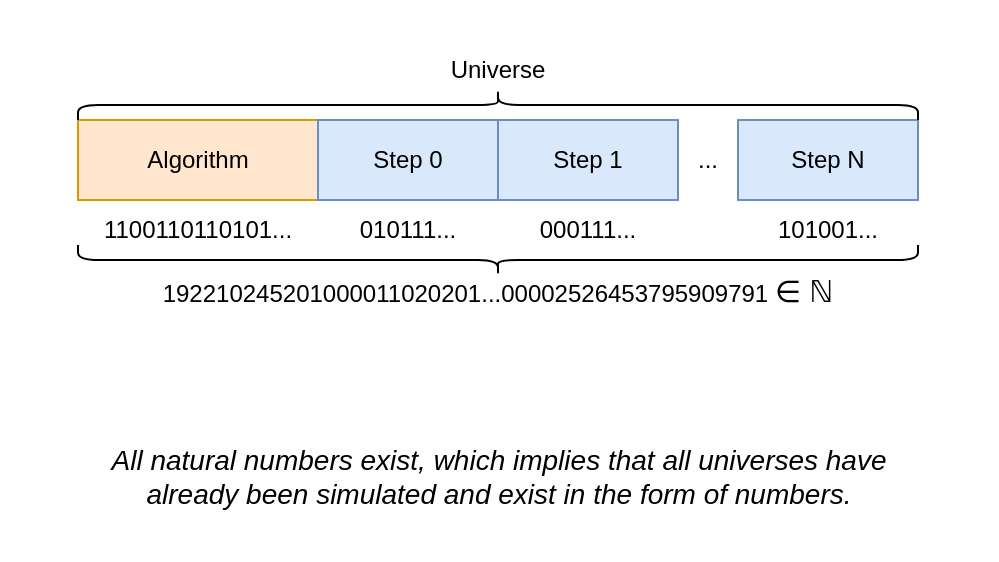 <mxfile version="20.7.4"><diagram id="2riD3-JbWSZt0VzAZHZp" name="Page-1"><mxGraphModel dx="796" dy="511" grid="1" gridSize="10" guides="1" tooltips="1" connect="1" arrows="1" fold="1" page="1" pageScale="1" pageWidth="827" pageHeight="1169" math="0" shadow="0"><root><mxCell id="0"/><mxCell id="1" parent="0"/><mxCell id="nLc23-uQMYyiLS7j9zMm-4" value="" style="rounded=0;whiteSpace=wrap;html=1;aspect=fixed;fillColor=default;glass=0;strokeColor=none;" parent="1" vertex="1"><mxGeometry x="241.11" y="300" width="497.78" height="280" as="geometry"/></mxCell><mxCell id="0R7pQaaEaHYw-Zy2l5Sx-2" value="Algorithm" style="rounded=0;whiteSpace=wrap;html=1;fillColor=#ffe6cc;strokeColor=#d79b00;" parent="1" vertex="1"><mxGeometry x="280" y="360" width="120" height="40" as="geometry"/></mxCell><mxCell id="0R7pQaaEaHYw-Zy2l5Sx-3" value="Step 0" style="rounded=0;whiteSpace=wrap;html=1;fillColor=#dae8fc;strokeColor=#6c8ebf;" parent="1" vertex="1"><mxGeometry x="400" y="360" width="90" height="40" as="geometry"/></mxCell><mxCell id="0R7pQaaEaHYw-Zy2l5Sx-4" value="Step 1" style="rounded=0;whiteSpace=wrap;html=1;fillColor=#dae8fc;strokeColor=#6c8ebf;" parent="1" vertex="1"><mxGeometry x="490" y="360" width="90" height="40" as="geometry"/></mxCell><mxCell id="0R7pQaaEaHYw-Zy2l5Sx-5" value="..." style="text;html=1;strokeColor=none;fillColor=none;align=center;verticalAlign=middle;whiteSpace=wrap;rounded=0;" parent="1" vertex="1"><mxGeometry x="580" y="360" width="30" height="40" as="geometry"/></mxCell><mxCell id="0R7pQaaEaHYw-Zy2l5Sx-6" value="Step N" style="rounded=0;whiteSpace=wrap;html=1;fillColor=#dae8fc;strokeColor=#6c8ebf;" parent="1" vertex="1"><mxGeometry x="610" y="360" width="90" height="40" as="geometry"/></mxCell><mxCell id="0R7pQaaEaHYw-Zy2l5Sx-7" value="" style="shape=curlyBracket;whiteSpace=wrap;html=1;rounded=1;rotation=90;" parent="1" vertex="1"><mxGeometry x="482.5" y="142.5" width="15" height="420" as="geometry"/></mxCell><mxCell id="0R7pQaaEaHYw-Zy2l5Sx-8" value="&lt;div&gt;Universe&lt;/div&gt;" style="text;html=1;strokeColor=none;fillColor=none;align=center;verticalAlign=middle;whiteSpace=wrap;rounded=0;" parent="1" vertex="1"><mxGeometry x="435" y="320" width="110" height="30" as="geometry"/></mxCell><mxCell id="0R7pQaaEaHYw-Zy2l5Sx-9" value="1100110110101..." style="text;html=1;strokeColor=none;fillColor=none;align=center;verticalAlign=middle;whiteSpace=wrap;rounded=0;" parent="1" vertex="1"><mxGeometry x="280" y="400" width="120" height="30" as="geometry"/></mxCell><mxCell id="0R7pQaaEaHYw-Zy2l5Sx-10" value="010111..." style="text;html=1;strokeColor=none;fillColor=none;align=center;verticalAlign=middle;whiteSpace=wrap;rounded=0;" parent="1" vertex="1"><mxGeometry x="400" y="400" width="90" height="30" as="geometry"/></mxCell><mxCell id="0R7pQaaEaHYw-Zy2l5Sx-11" value="000111..." style="text;html=1;strokeColor=none;fillColor=none;align=center;verticalAlign=middle;whiteSpace=wrap;rounded=0;" parent="1" vertex="1"><mxGeometry x="490" y="400" width="90" height="30" as="geometry"/></mxCell><mxCell id="0R7pQaaEaHYw-Zy2l5Sx-12" value="101001..." style="text;html=1;strokeColor=none;fillColor=none;align=center;verticalAlign=middle;whiteSpace=wrap;rounded=0;" parent="1" vertex="1"><mxGeometry x="610" y="400" width="90" height="30" as="geometry"/></mxCell><mxCell id="0R7pQaaEaHYw-Zy2l5Sx-13" value="" style="shape=curlyBracket;whiteSpace=wrap;html=1;rounded=1;rotation=-90;" parent="1" vertex="1"><mxGeometry x="482.5" y="220" width="15" height="420" as="geometry"/></mxCell><mxCell id="0R7pQaaEaHYw-Zy2l5Sx-14" value="192210245201000011020201...00002526453795909791 &lt;font style=&quot;font-size: 15px;&quot;&gt;∈ ℕ&lt;/font&gt;&lt;br&gt; " style="text;html=1;strokeColor=none;fillColor=none;align=center;verticalAlign=middle;whiteSpace=wrap;rounded=0;" parent="1" vertex="1"><mxGeometry x="305" y="430" width="370" height="30" as="geometry"/></mxCell><mxCell id="nLc23-uQMYyiLS7j9zMm-2" value="&lt;div&gt;All natural numbers exist, which implies that all universes have&lt;/div&gt;&lt;div&gt;already been simulated and exist in the form of numbers.&lt;/div&gt;" style="text;html=1;align=center;verticalAlign=middle;resizable=0;points=[];autosize=1;strokeColor=none;fillColor=none;fontColor=#000000;fontStyle=2;fontSize=14;" parent="1" vertex="1"><mxGeometry x="285" y="512.5" width="410" height="50" as="geometry"/></mxCell></root></mxGraphModel></diagram></mxfile>